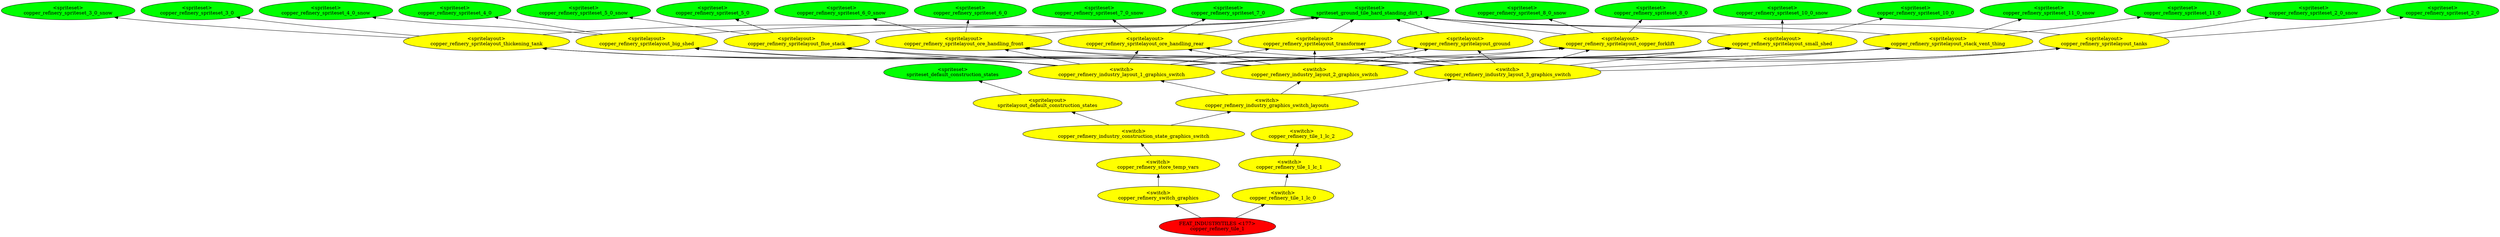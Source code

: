 digraph {
rankdir="BT"
spriteset_default_construction_states [fillcolor=green style="filled" label="<spriteset>\nspriteset_default_construction_states"]
spritelayout_default_construction_states [fillcolor=yellow style="filled" label="<spritelayout>\nspritelayout_default_construction_states"]
spriteset_ground_tile_hard_standing_dirt_1 [fillcolor=green style="filled" label="<spriteset>\nspriteset_ground_tile_hard_standing_dirt_1"]
copper_refinery_spriteset_2_0 [fillcolor=green style="filled" label="<spriteset>\ncopper_refinery_spriteset_2_0"]
copper_refinery_spriteset_2_0_snow [fillcolor=green style="filled" label="<spriteset>\ncopper_refinery_spriteset_2_0_snow"]
copper_refinery_spriteset_3_0 [fillcolor=green style="filled" label="<spriteset>\ncopper_refinery_spriteset_3_0"]
copper_refinery_spriteset_3_0_snow [fillcolor=green style="filled" label="<spriteset>\ncopper_refinery_spriteset_3_0_snow"]
copper_refinery_spriteset_4_0 [fillcolor=green style="filled" label="<spriteset>\ncopper_refinery_spriteset_4_0"]
copper_refinery_spriteset_4_0_snow [fillcolor=green style="filled" label="<spriteset>\ncopper_refinery_spriteset_4_0_snow"]
copper_refinery_spriteset_5_0 [fillcolor=green style="filled" label="<spriteset>\ncopper_refinery_spriteset_5_0"]
copper_refinery_spriteset_5_0_snow [fillcolor=green style="filled" label="<spriteset>\ncopper_refinery_spriteset_5_0_snow"]
copper_refinery_spriteset_6_0 [fillcolor=green style="filled" label="<spriteset>\ncopper_refinery_spriteset_6_0"]
copper_refinery_spriteset_6_0_snow [fillcolor=green style="filled" label="<spriteset>\ncopper_refinery_spriteset_6_0_snow"]
copper_refinery_spriteset_7_0 [fillcolor=green style="filled" label="<spriteset>\ncopper_refinery_spriteset_7_0"]
copper_refinery_spriteset_7_0_snow [fillcolor=green style="filled" label="<spriteset>\ncopper_refinery_spriteset_7_0_snow"]
copper_refinery_spriteset_8_0 [fillcolor=green style="filled" label="<spriteset>\ncopper_refinery_spriteset_8_0"]
copper_refinery_spriteset_8_0_snow [fillcolor=green style="filled" label="<spriteset>\ncopper_refinery_spriteset_8_0_snow"]
copper_refinery_spriteset_10_0 [fillcolor=green style="filled" label="<spriteset>\ncopper_refinery_spriteset_10_0"]
copper_refinery_spriteset_10_0_snow [fillcolor=green style="filled" label="<spriteset>\ncopper_refinery_spriteset_10_0_snow"]
copper_refinery_spriteset_11_0 [fillcolor=green style="filled" label="<spriteset>\ncopper_refinery_spriteset_11_0"]
copper_refinery_spriteset_11_0_snow [fillcolor=green style="filled" label="<spriteset>\ncopper_refinery_spriteset_11_0_snow"]
copper_refinery_spritelayout_tanks [fillcolor=yellow style="filled" label="<spritelayout>\ncopper_refinery_spritelayout_tanks"]
copper_refinery_spritelayout_thickening_tank [fillcolor=yellow style="filled" label="<spritelayout>\ncopper_refinery_spritelayout_thickening_tank"]
copper_refinery_spritelayout_big_shed [fillcolor=yellow style="filled" label="<spritelayout>\ncopper_refinery_spritelayout_big_shed"]
copper_refinery_spritelayout_flue_stack [fillcolor=yellow style="filled" label="<spritelayout>\ncopper_refinery_spritelayout_flue_stack"]
copper_refinery_spritelayout_ore_handling_front [fillcolor=yellow style="filled" label="<spritelayout>\ncopper_refinery_spritelayout_ore_handling_front"]
copper_refinery_spritelayout_ore_handling_rear [fillcolor=yellow style="filled" label="<spritelayout>\ncopper_refinery_spritelayout_ore_handling_rear"]
copper_refinery_spritelayout_copper_forklift [fillcolor=yellow style="filled" label="<spritelayout>\ncopper_refinery_spritelayout_copper_forklift"]
copper_refinery_spritelayout_small_shed [fillcolor=yellow style="filled" label="<spritelayout>\ncopper_refinery_spritelayout_small_shed"]
copper_refinery_spritelayout_stack_vent_thing [fillcolor=yellow style="filled" label="<spritelayout>\ncopper_refinery_spritelayout_stack_vent_thing"]
copper_refinery_spritelayout_ground [fillcolor=yellow style="filled" label="<spritelayout>\ncopper_refinery_spritelayout_ground"]
copper_refinery_spritelayout_transformer [fillcolor=yellow style="filled" label="<spritelayout>\ncopper_refinery_spritelayout_transformer"]
copper_refinery_industry_layout_1_graphics_switch [fillcolor=yellow style="filled" label="<switch>\ncopper_refinery_industry_layout_1_graphics_switch"]
copper_refinery_industry_layout_2_graphics_switch [fillcolor=yellow style="filled" label="<switch>\ncopper_refinery_industry_layout_2_graphics_switch"]
copper_refinery_industry_layout_3_graphics_switch [fillcolor=yellow style="filled" label="<switch>\ncopper_refinery_industry_layout_3_graphics_switch"]
copper_refinery_industry_graphics_switch_layouts [fillcolor=yellow style="filled" label="<switch>\ncopper_refinery_industry_graphics_switch_layouts"]
copper_refinery_industry_construction_state_graphics_switch [fillcolor=yellow style="filled" label="<switch>\ncopper_refinery_industry_construction_state_graphics_switch"]
copper_refinery_store_temp_vars [fillcolor=yellow style="filled" label="<switch>\ncopper_refinery_store_temp_vars"]
copper_refinery_switch_graphics [fillcolor=yellow style="filled" label="<switch>\ncopper_refinery_switch_graphics"]
copper_refinery_tile_1_lc_2 [fillcolor=yellow style="filled" label="<switch>\ncopper_refinery_tile_1_lc_2"]
copper_refinery_tile_1_lc_1 [fillcolor=yellow style="filled" label="<switch>\ncopper_refinery_tile_1_lc_1"]
copper_refinery_tile_1_lc_0 [fillcolor=yellow style="filled" label="<switch>\ncopper_refinery_tile_1_lc_0"]
copper_refinery_tile_1 [fillcolor=red style="filled" label="FEAT_INDUSTRYTILES <177>\ncopper_refinery_tile_1"]
copper_refinery_spritelayout_tanks->copper_refinery_spriteset_2_0
copper_refinery_tile_1_lc_0->copper_refinery_tile_1_lc_1
copper_refinery_spritelayout_copper_forklift->spriteset_ground_tile_hard_standing_dirt_1
copper_refinery_spritelayout_flue_stack->copper_refinery_spriteset_5_0_snow
copper_refinery_spritelayout_thickening_tank->copper_refinery_spriteset_3_0_snow
copper_refinery_industry_layout_1_graphics_switch->copper_refinery_spritelayout_big_shed
copper_refinery_spritelayout_big_shed->copper_refinery_spriteset_4_0
copper_refinery_industry_layout_1_graphics_switch->copper_refinery_spritelayout_thickening_tank
copper_refinery_industry_layout_2_graphics_switch->copper_refinery_spritelayout_big_shed
copper_refinery_industry_layout_3_graphics_switch->copper_refinery_spritelayout_flue_stack
copper_refinery_industry_layout_1_graphics_switch->copper_refinery_spritelayout_stack_vent_thing
copper_refinery_spritelayout_flue_stack->spriteset_ground_tile_hard_standing_dirt_1
copper_refinery_industry_layout_2_graphics_switch->copper_refinery_spritelayout_transformer
copper_refinery_industry_layout_1_graphics_switch->copper_refinery_spritelayout_ground
copper_refinery_tile_1->copper_refinery_switch_graphics
copper_refinery_spritelayout_flue_stack->copper_refinery_spriteset_5_0
copper_refinery_spritelayout_tanks->copper_refinery_spriteset_2_0_snow
copper_refinery_industry_layout_3_graphics_switch->copper_refinery_spritelayout_transformer
copper_refinery_spritelayout_ore_handling_rear->copper_refinery_spriteset_7_0
copper_refinery_industry_layout_1_graphics_switch->copper_refinery_spritelayout_ore_handling_rear
copper_refinery_spritelayout_stack_vent_thing->copper_refinery_spriteset_11_0
copper_refinery_industry_layout_3_graphics_switch->copper_refinery_spritelayout_ground
copper_refinery_industry_layout_1_graphics_switch->copper_refinery_spritelayout_small_shed
copper_refinery_spritelayout_tanks->spriteset_ground_tile_hard_standing_dirt_1
copper_refinery_switch_graphics->copper_refinery_store_temp_vars
copper_refinery_industry_layout_3_graphics_switch->copper_refinery_spritelayout_ore_handling_front
copper_refinery_industry_construction_state_graphics_switch->copper_refinery_industry_graphics_switch_layouts
copper_refinery_industry_layout_2_graphics_switch->copper_refinery_spritelayout_ore_handling_front
copper_refinery_industry_graphics_switch_layouts->copper_refinery_industry_layout_1_graphics_switch
copper_refinery_industry_layout_1_graphics_switch->copper_refinery_spritelayout_ore_handling_front
copper_refinery_spritelayout_ore_handling_rear->spriteset_ground_tile_hard_standing_dirt_1
copper_refinery_industry_layout_2_graphics_switch->copper_refinery_spritelayout_ground
copper_refinery_industry_layout_2_graphics_switch->copper_refinery_spritelayout_copper_forklift
copper_refinery_spritelayout_small_shed->spriteset_ground_tile_hard_standing_dirt_1
copper_refinery_industry_layout_3_graphics_switch->copper_refinery_spritelayout_tanks
copper_refinery_spritelayout_big_shed->copper_refinery_spriteset_4_0_snow
copper_refinery_industry_layout_1_graphics_switch->copper_refinery_spritelayout_flue_stack
copper_refinery_spritelayout_ore_handling_rear->copper_refinery_spriteset_7_0_snow
copper_refinery_tile_1_lc_1->copper_refinery_tile_1_lc_2
copper_refinery_spritelayout_copper_forklift->copper_refinery_spriteset_8_0
copper_refinery_industry_layout_3_graphics_switch->copper_refinery_spritelayout_copper_forklift
copper_refinery_industry_layout_2_graphics_switch->copper_refinery_spritelayout_ore_handling_rear
copper_refinery_industry_layout_2_graphics_switch->copper_refinery_spritelayout_tanks
copper_refinery_spritelayout_ground->spriteset_ground_tile_hard_standing_dirt_1
copper_refinery_spritelayout_small_shed->copper_refinery_spriteset_10_0
copper_refinery_spritelayout_ore_handling_front->copper_refinery_spriteset_6_0_snow
copper_refinery_spritelayout_thickening_tank->spriteset_ground_tile_hard_standing_dirt_1
copper_refinery_spritelayout_ore_handling_front->spriteset_ground_tile_hard_standing_dirt_1
copper_refinery_industry_construction_state_graphics_switch->spritelayout_default_construction_states
copper_refinery_industry_layout_2_graphics_switch->copper_refinery_spritelayout_thickening_tank
copper_refinery_industry_layout_2_graphics_switch->copper_refinery_spritelayout_small_shed
copper_refinery_spritelayout_ore_handling_front->copper_refinery_spriteset_6_0
copper_refinery_industry_graphics_switch_layouts->copper_refinery_industry_layout_3_graphics_switch
copper_refinery_industry_layout_3_graphics_switch->copper_refinery_spritelayout_big_shed
copper_refinery_industry_graphics_switch_layouts->copper_refinery_industry_layout_2_graphics_switch
copper_refinery_spritelayout_copper_forklift->copper_refinery_spriteset_8_0_snow
copper_refinery_spritelayout_stack_vent_thing->spriteset_ground_tile_hard_standing_dirt_1
copper_refinery_industry_layout_1_graphics_switch->copper_refinery_spritelayout_copper_forklift
copper_refinery_spritelayout_transformer->spriteset_ground_tile_hard_standing_dirt_1
copper_refinery_spritelayout_thickening_tank->copper_refinery_spriteset_3_0
copper_refinery_tile_1->copper_refinery_tile_1_lc_0
copper_refinery_industry_layout_3_graphics_switch->copper_refinery_spritelayout_ore_handling_rear
copper_refinery_spritelayout_small_shed->copper_refinery_spriteset_10_0_snow
spritelayout_default_construction_states->spriteset_default_construction_states
copper_refinery_industry_layout_2_graphics_switch->copper_refinery_spritelayout_flue_stack
copper_refinery_spritelayout_stack_vent_thing->copper_refinery_spriteset_11_0_snow
copper_refinery_store_temp_vars->copper_refinery_industry_construction_state_graphics_switch
copper_refinery_industry_layout_1_graphics_switch->copper_refinery_spritelayout_tanks
copper_refinery_industry_layout_1_graphics_switch->copper_refinery_spritelayout_transformer
copper_refinery_spritelayout_big_shed->spriteset_ground_tile_hard_standing_dirt_1
copper_refinery_industry_layout_3_graphics_switch->copper_refinery_spritelayout_thickening_tank
copper_refinery_industry_layout_3_graphics_switch->copper_refinery_spritelayout_small_shed
copper_refinery_industry_layout_3_graphics_switch->copper_refinery_spritelayout_stack_vent_thing
copper_refinery_industry_layout_2_graphics_switch->copper_refinery_spritelayout_stack_vent_thing
}
